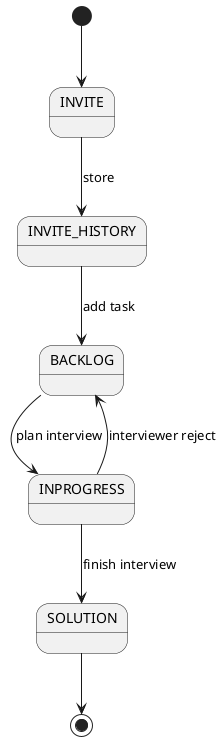 @startuml

[*] --> INVITE

INVITE --> INVITE_HISTORY: store

INVITE_HISTORY --> BACKLOG: add task

BACKLOG --> INPROGRESS : plan interview

INPROGRESS --> SOLUTION : finish interview

INPROGRESS --> BACKLOG : interviewer reject

SOLUTION --> [*]

@enduml